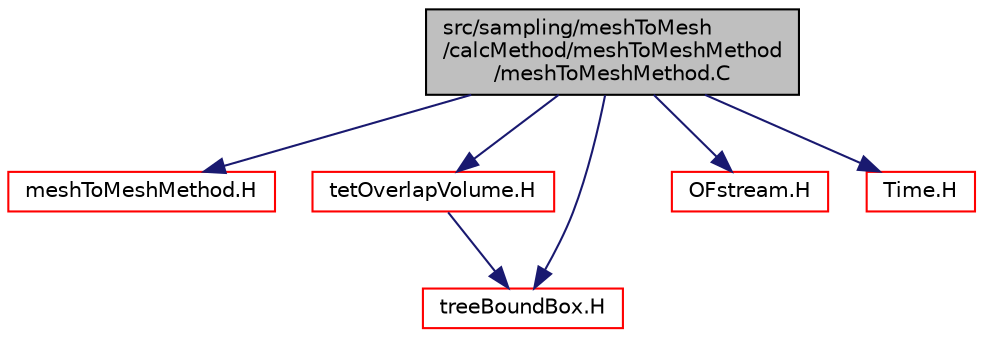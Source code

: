 digraph "src/sampling/meshToMesh/calcMethod/meshToMeshMethod/meshToMeshMethod.C"
{
  bgcolor="transparent";
  edge [fontname="Helvetica",fontsize="10",labelfontname="Helvetica",labelfontsize="10"];
  node [fontname="Helvetica",fontsize="10",shape=record];
  Node1 [label="src/sampling/meshToMesh\l/calcMethod/meshToMeshMethod\l/meshToMeshMethod.C",height=0.2,width=0.4,color="black", fillcolor="grey75", style="filled", fontcolor="black"];
  Node1 -> Node2 [color="midnightblue",fontsize="10",style="solid",fontname="Helvetica"];
  Node2 [label="meshToMeshMethod.H",height=0.2,width=0.4,color="red",URL="$a09854.html"];
  Node1 -> Node3 [color="midnightblue",fontsize="10",style="solid",fontname="Helvetica"];
  Node3 [label="tetOverlapVolume.H",height=0.2,width=0.4,color="red",URL="$a07652.html"];
  Node3 -> Node4 [color="midnightblue",fontsize="10",style="solid",fontname="Helvetica"];
  Node4 [label="treeBoundBox.H",height=0.2,width=0.4,color="red",URL="$a08993.html"];
  Node1 -> Node5 [color="midnightblue",fontsize="10",style="solid",fontname="Helvetica"];
  Node5 [label="OFstream.H",height=0.2,width=0.4,color="red",URL="$a07957.html"];
  Node1 -> Node6 [color="midnightblue",fontsize="10",style="solid",fontname="Helvetica"];
  Node6 [label="Time.H",height=0.2,width=0.4,color="red",URL="$a08037.html"];
  Node1 -> Node4 [color="midnightblue",fontsize="10",style="solid",fontname="Helvetica"];
}
